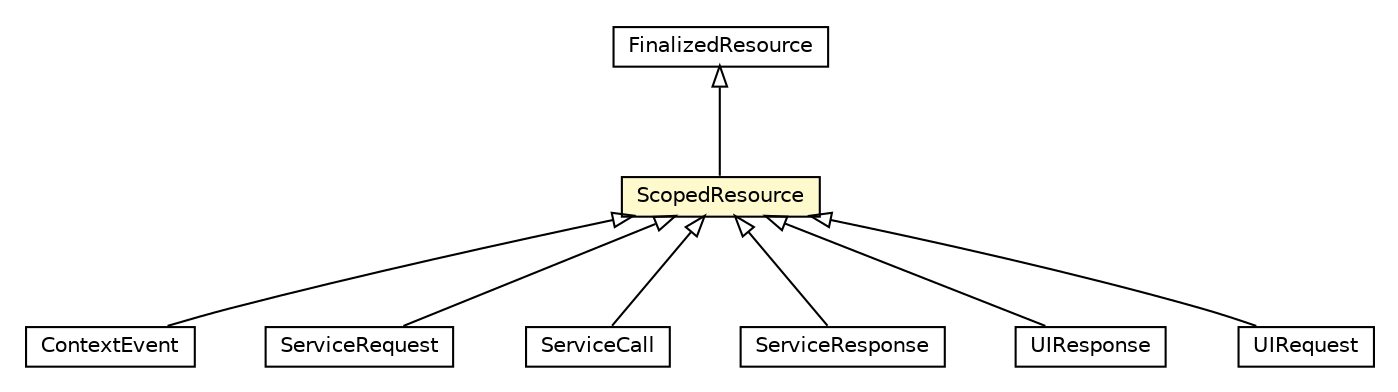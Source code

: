#!/usr/local/bin/dot
#
# Class diagram 
# Generated by UMLGraph version R5_6-24-gf6e263 (http://www.umlgraph.org/)
#

digraph G {
	edge [fontname="Helvetica",fontsize=10,labelfontname="Helvetica",labelfontsize=10];
	node [fontname="Helvetica",fontsize=10,shape=plaintext];
	nodesep=0.25;
	ranksep=0.5;
	// org.universAAL.middleware.rdf.ScopedResource
	c7225503 [label=<<table title="org.universAAL.middleware.rdf.ScopedResource" border="0" cellborder="1" cellspacing="0" cellpadding="2" port="p" bgcolor="lemonChiffon" href="./ScopedResource.html">
		<tr><td><table border="0" cellspacing="0" cellpadding="1">
<tr><td align="center" balign="center"> ScopedResource </td></tr>
		</table></td></tr>
		</table>>, URL="./ScopedResource.html", fontname="Helvetica", fontcolor="black", fontsize=10.0];
	// org.universAAL.middleware.rdf.FinalizedResource
	c7225510 [label=<<table title="org.universAAL.middleware.rdf.FinalizedResource" border="0" cellborder="1" cellspacing="0" cellpadding="2" port="p" href="./FinalizedResource.html">
		<tr><td><table border="0" cellspacing="0" cellpadding="1">
<tr><td align="center" balign="center"> FinalizedResource </td></tr>
		</table></td></tr>
		</table>>, URL="./FinalizedResource.html", fontname="Helvetica", fontcolor="black", fontsize=10.0];
	// org.universAAL.middleware.context.ContextEvent
	c7225839 [label=<<table title="org.universAAL.middleware.context.ContextEvent" border="0" cellborder="1" cellspacing="0" cellpadding="2" port="p" href="../context/ContextEvent.html">
		<tr><td><table border="0" cellspacing="0" cellpadding="1">
<tr><td align="center" balign="center"> ContextEvent </td></tr>
		</table></td></tr>
		</table>>, URL="../context/ContextEvent.html", fontname="Helvetica", fontcolor="black", fontsize=10.0];
	// org.universAAL.middleware.service.ServiceRequest
	c7225863 [label=<<table title="org.universAAL.middleware.service.ServiceRequest" border="0" cellborder="1" cellspacing="0" cellpadding="2" port="p" href="../service/ServiceRequest.html">
		<tr><td><table border="0" cellspacing="0" cellpadding="1">
<tr><td align="center" balign="center"> ServiceRequest </td></tr>
		</table></td></tr>
		</table>>, URL="../service/ServiceRequest.html", fontname="Helvetica", fontcolor="black", fontsize=10.0];
	// org.universAAL.middleware.service.ServiceCall
	c7225870 [label=<<table title="org.universAAL.middleware.service.ServiceCall" border="0" cellborder="1" cellspacing="0" cellpadding="2" port="p" href="../service/ServiceCall.html">
		<tr><td><table border="0" cellspacing="0" cellpadding="1">
<tr><td align="center" balign="center"> ServiceCall </td></tr>
		</table></td></tr>
		</table>>, URL="../service/ServiceCall.html", fontname="Helvetica", fontcolor="black", fontsize=10.0];
	// org.universAAL.middleware.service.ServiceResponse
	c7225876 [label=<<table title="org.universAAL.middleware.service.ServiceResponse" border="0" cellborder="1" cellspacing="0" cellpadding="2" port="p" href="../service/ServiceResponse.html">
		<tr><td><table border="0" cellspacing="0" cellpadding="1">
<tr><td align="center" balign="center"> ServiceResponse </td></tr>
		</table></td></tr>
		</table>>, URL="../service/ServiceResponse.html", fontname="Helvetica", fontcolor="black", fontsize=10.0];
	// org.universAAL.middleware.ui.UIResponse
	c7225920 [label=<<table title="org.universAAL.middleware.ui.UIResponse" border="0" cellborder="1" cellspacing="0" cellpadding="2" port="p" href="../ui/UIResponse.html">
		<tr><td><table border="0" cellspacing="0" cellpadding="1">
<tr><td align="center" balign="center"> UIResponse </td></tr>
		</table></td></tr>
		</table>>, URL="../ui/UIResponse.html", fontname="Helvetica", fontcolor="black", fontsize=10.0];
	// org.universAAL.middleware.ui.UIRequest
	c7225926 [label=<<table title="org.universAAL.middleware.ui.UIRequest" border="0" cellborder="1" cellspacing="0" cellpadding="2" port="p" href="../ui/UIRequest.html">
		<tr><td><table border="0" cellspacing="0" cellpadding="1">
<tr><td align="center" balign="center"> UIRequest </td></tr>
		</table></td></tr>
		</table>>, URL="../ui/UIRequest.html", fontname="Helvetica", fontcolor="black", fontsize=10.0];
	//org.universAAL.middleware.rdf.ScopedResource extends org.universAAL.middleware.rdf.FinalizedResource
	c7225510:p -> c7225503:p [dir=back,arrowtail=empty];
	//org.universAAL.middleware.context.ContextEvent extends org.universAAL.middleware.rdf.ScopedResource
	c7225503:p -> c7225839:p [dir=back,arrowtail=empty];
	//org.universAAL.middleware.service.ServiceRequest extends org.universAAL.middleware.rdf.ScopedResource
	c7225503:p -> c7225863:p [dir=back,arrowtail=empty];
	//org.universAAL.middleware.service.ServiceCall extends org.universAAL.middleware.rdf.ScopedResource
	c7225503:p -> c7225870:p [dir=back,arrowtail=empty];
	//org.universAAL.middleware.service.ServiceResponse extends org.universAAL.middleware.rdf.ScopedResource
	c7225503:p -> c7225876:p [dir=back,arrowtail=empty];
	//org.universAAL.middleware.ui.UIResponse extends org.universAAL.middleware.rdf.ScopedResource
	c7225503:p -> c7225920:p [dir=back,arrowtail=empty];
	//org.universAAL.middleware.ui.UIRequest extends org.universAAL.middleware.rdf.ScopedResource
	c7225503:p -> c7225926:p [dir=back,arrowtail=empty];
}

